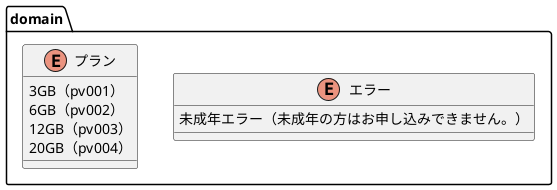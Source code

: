@startuml

package domain {
  enum エラー {
    未成年エラー（未成年の方はお申し込みできません。）
  }
  enum プラン {
    3GB（pv001）
    6GB（pv002）
    12GB（pv003）
    20GB（pv004）
  }
}

@enduml
